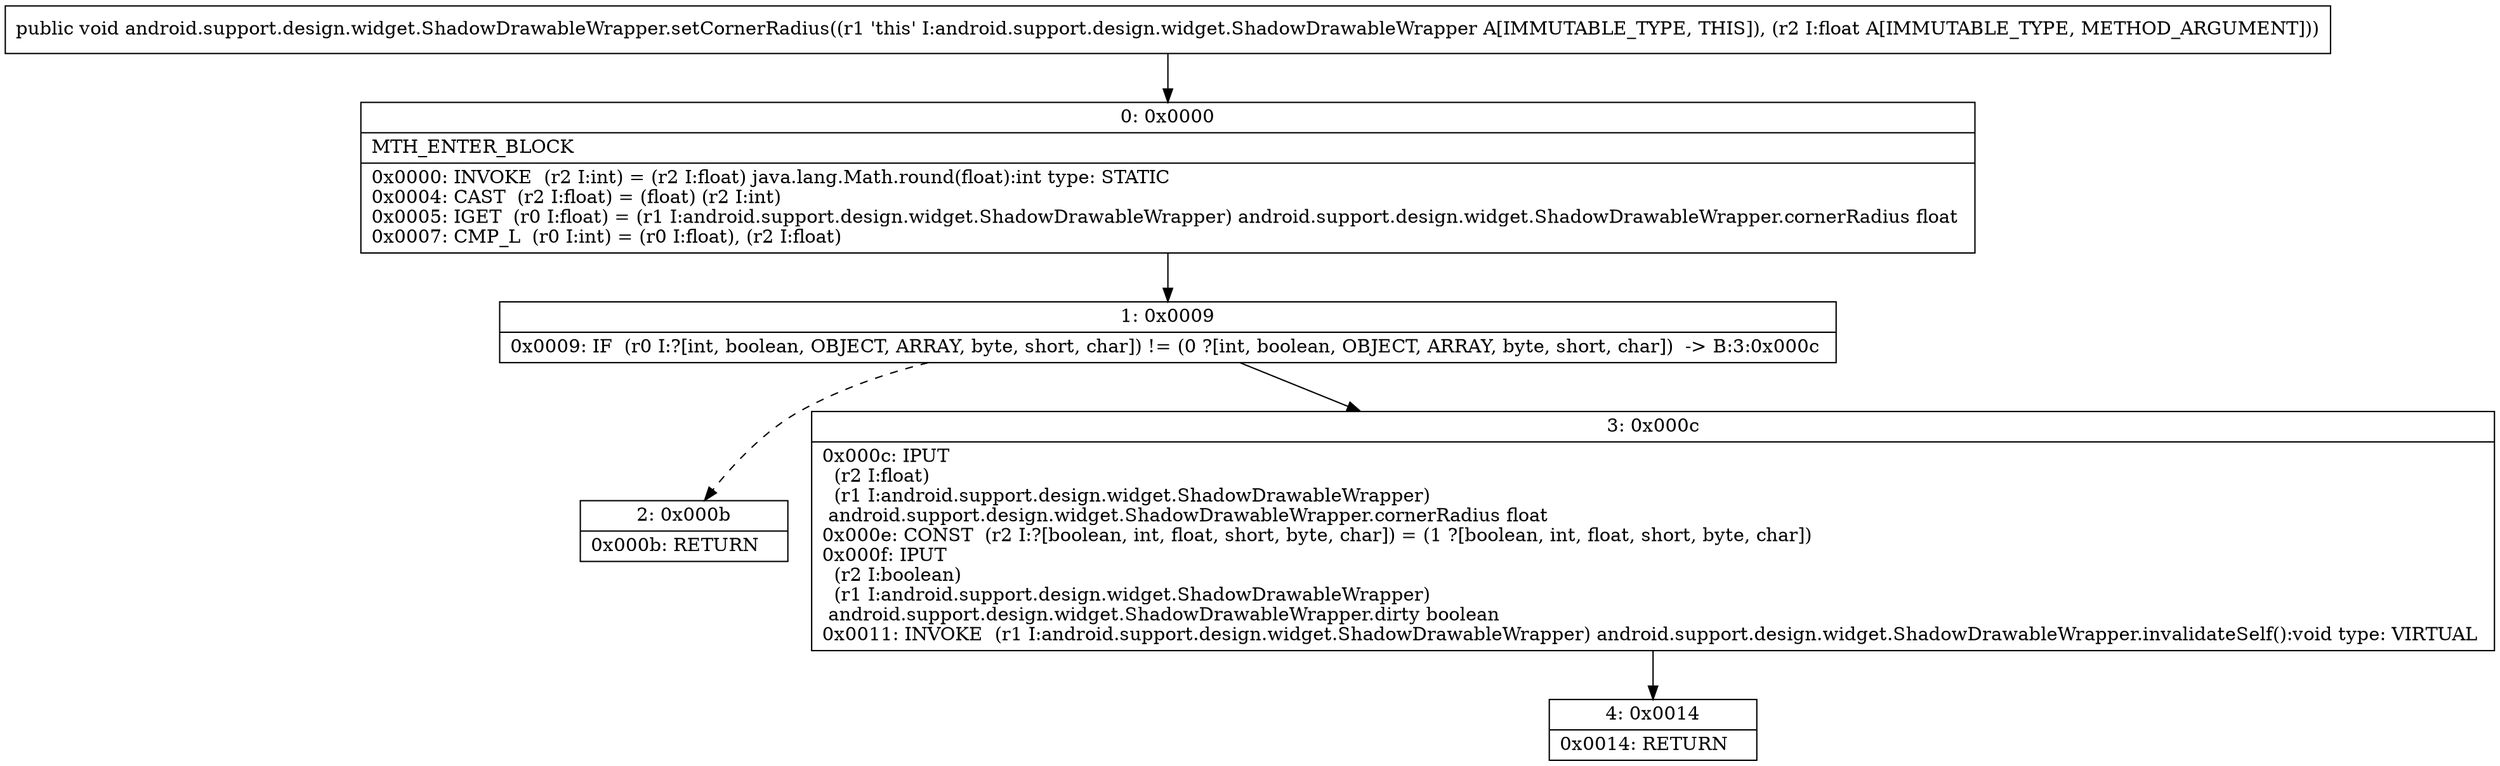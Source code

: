 digraph "CFG forandroid.support.design.widget.ShadowDrawableWrapper.setCornerRadius(F)V" {
Node_0 [shape=record,label="{0\:\ 0x0000|MTH_ENTER_BLOCK\l|0x0000: INVOKE  (r2 I:int) = (r2 I:float) java.lang.Math.round(float):int type: STATIC \l0x0004: CAST  (r2 I:float) = (float) (r2 I:int) \l0x0005: IGET  (r0 I:float) = (r1 I:android.support.design.widget.ShadowDrawableWrapper) android.support.design.widget.ShadowDrawableWrapper.cornerRadius float \l0x0007: CMP_L  (r0 I:int) = (r0 I:float), (r2 I:float) \l}"];
Node_1 [shape=record,label="{1\:\ 0x0009|0x0009: IF  (r0 I:?[int, boolean, OBJECT, ARRAY, byte, short, char]) != (0 ?[int, boolean, OBJECT, ARRAY, byte, short, char])  \-\> B:3:0x000c \l}"];
Node_2 [shape=record,label="{2\:\ 0x000b|0x000b: RETURN   \l}"];
Node_3 [shape=record,label="{3\:\ 0x000c|0x000c: IPUT  \l  (r2 I:float)\l  (r1 I:android.support.design.widget.ShadowDrawableWrapper)\l android.support.design.widget.ShadowDrawableWrapper.cornerRadius float \l0x000e: CONST  (r2 I:?[boolean, int, float, short, byte, char]) = (1 ?[boolean, int, float, short, byte, char]) \l0x000f: IPUT  \l  (r2 I:boolean)\l  (r1 I:android.support.design.widget.ShadowDrawableWrapper)\l android.support.design.widget.ShadowDrawableWrapper.dirty boolean \l0x0011: INVOKE  (r1 I:android.support.design.widget.ShadowDrawableWrapper) android.support.design.widget.ShadowDrawableWrapper.invalidateSelf():void type: VIRTUAL \l}"];
Node_4 [shape=record,label="{4\:\ 0x0014|0x0014: RETURN   \l}"];
MethodNode[shape=record,label="{public void android.support.design.widget.ShadowDrawableWrapper.setCornerRadius((r1 'this' I:android.support.design.widget.ShadowDrawableWrapper A[IMMUTABLE_TYPE, THIS]), (r2 I:float A[IMMUTABLE_TYPE, METHOD_ARGUMENT])) }"];
MethodNode -> Node_0;
Node_0 -> Node_1;
Node_1 -> Node_2[style=dashed];
Node_1 -> Node_3;
Node_3 -> Node_4;
}

